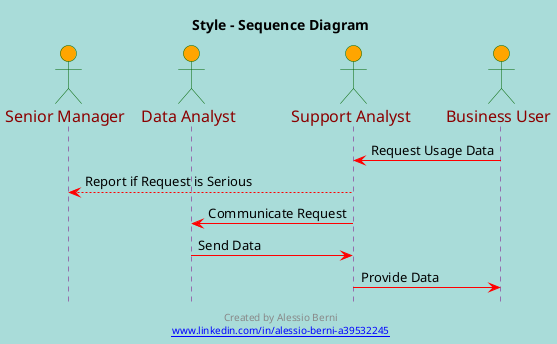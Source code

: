 @startuml Style

title Style - Sequence Diagram

skinparam backgroundColor #A9DCD9

'To remove bottom actors/boxes, use hide footbox
hide footbox

skinparam sequence {
	ArrowColor Red
	ActorBorderColor DarkGreen
	LifeLineBorderColor Purple
	LifeLineBackgroundColor #A9DDBA
	
	ActorBackgroundColor orange
	ActorFontColor DarkRed
	ActorFontSize 16
	ActorFontName Impact
}

actor "Senior Manager" as S2
actor "Data Analyst" as D1
actor "Support Analyst" as S1
actor "Business User" as B1

B1 -> S1 : Request Usage Data
S1 --> S2 : Report if Request is Serious
S1 -> D1 : Communicate Request
D1 -> S1 : Send Data
S1 -> B1 : Provide Data

footer

	Created by Alessio Berni
	[[www.linkedin.com/in/alessio-berni-a39532245]]
end footer

@enduml